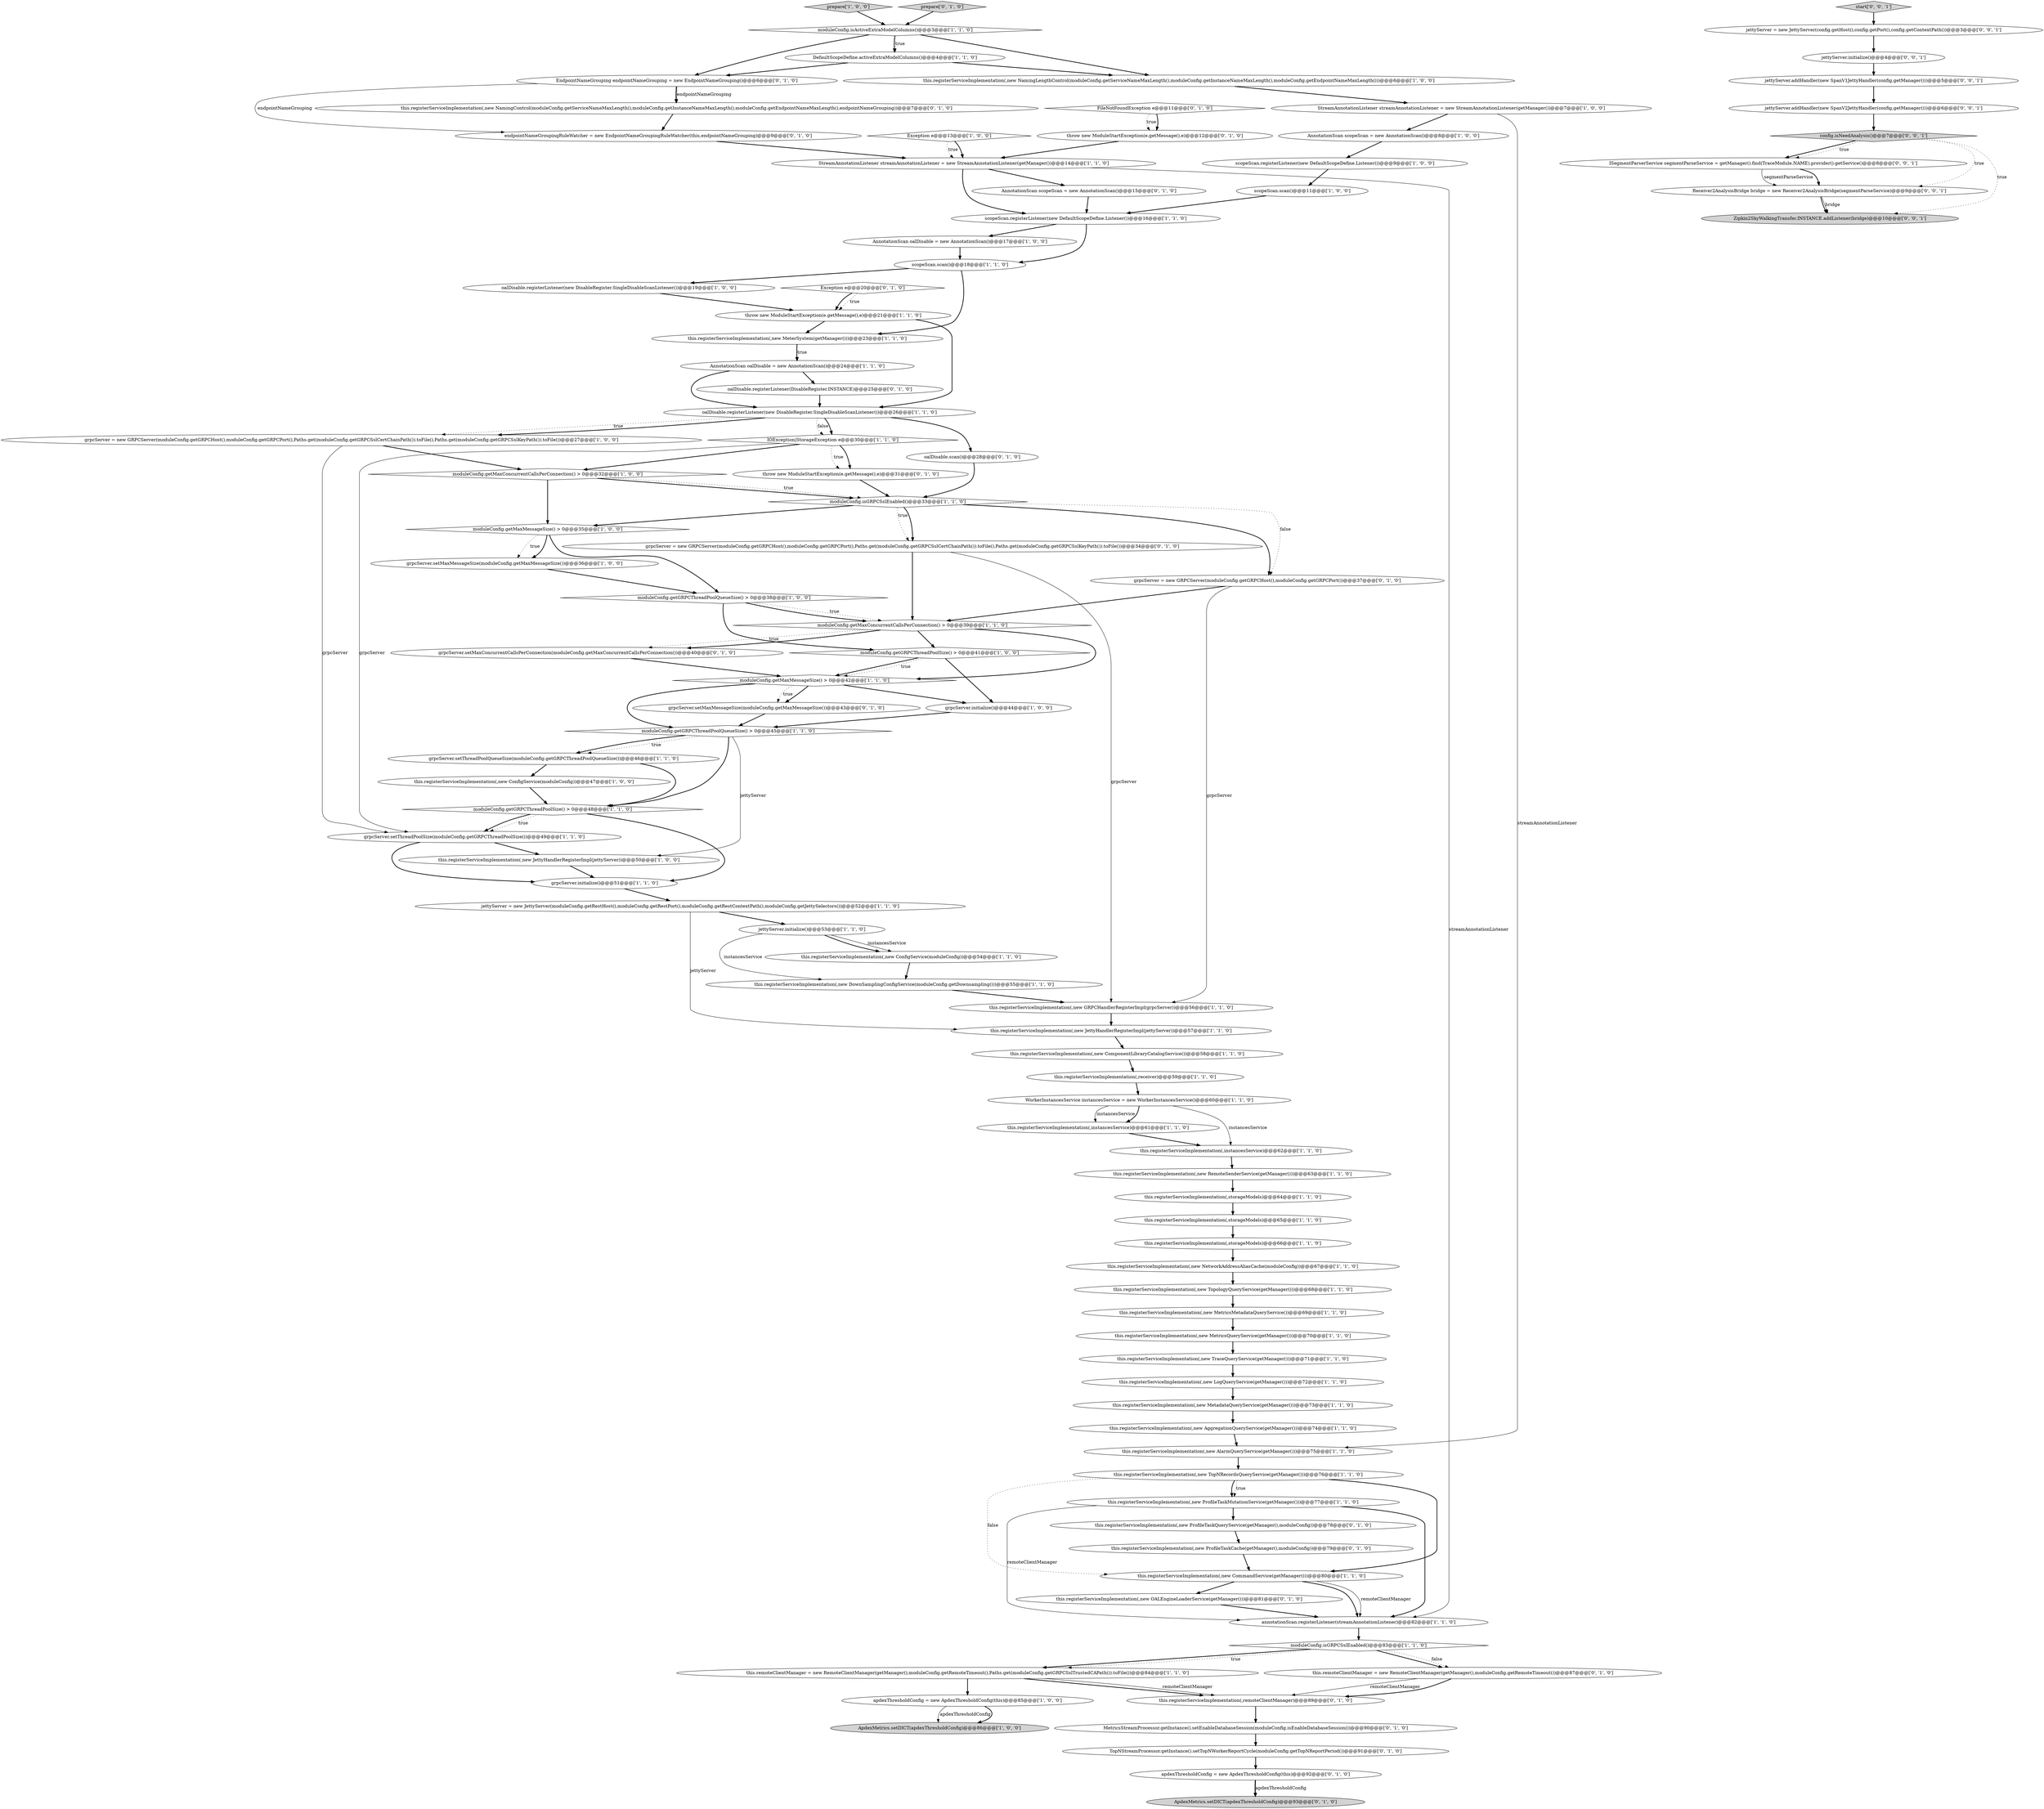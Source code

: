 digraph {
86 [style = filled, label = "oalDisable.scan()@@@28@@@['0', '1', '0']", fillcolor = white, shape = ellipse image = "AAA0AAABBB2BBB"];
67 [style = filled, label = "this.registerServiceImplementation(,new MetadataQueryService(getManager()))@@@73@@@['1', '1', '0']", fillcolor = white, shape = ellipse image = "AAA0AAABBB1BBB"];
65 [style = filled, label = "AnnotationScan scopeScan = new AnnotationScan()@@@8@@@['1', '0', '0']", fillcolor = white, shape = ellipse image = "AAA0AAABBB1BBB"];
18 [style = filled, label = "this.registerServiceImplementation(,new AlarmQueryService(getManager()))@@@75@@@['1', '1', '0']", fillcolor = white, shape = ellipse image = "AAA0AAABBB1BBB"];
55 [style = filled, label = "prepare['1', '0', '0']", fillcolor = lightgray, shape = diamond image = "AAA0AAABBB1BBB"];
49 [style = filled, label = "moduleConfig.getGRPCThreadPoolQueueSize() > 0@@@45@@@['1', '1', '0']", fillcolor = white, shape = diamond image = "AAA0AAABBB1BBB"];
79 [style = filled, label = "grpcServer.setMaxMessageSize(moduleConfig.getMaxMessageSize())@@@43@@@['0', '1', '0']", fillcolor = white, shape = ellipse image = "AAA0AAABBB2BBB"];
47 [style = filled, label = "oalDisable.registerListener(new DisableRegister.SingleDisableScanListener())@@@19@@@['1', '0', '0']", fillcolor = white, shape = ellipse image = "AAA0AAABBB1BBB"];
38 [style = filled, label = "moduleConfig.getMaxConcurrentCallsPerConnection() > 0@@@39@@@['1', '1', '0']", fillcolor = white, shape = diamond image = "AAA0AAABBB1BBB"];
100 [style = filled, label = "ISegmentParserService segmentParseService = getManager().find(TraceModule.NAME).provider().getService()@@@8@@@['0', '0', '1']", fillcolor = white, shape = ellipse image = "AAA0AAABBB3BBB"];
98 [style = filled, label = "start['0', '0', '1']", fillcolor = lightgray, shape = diamond image = "AAA0AAABBB3BBB"];
45 [style = filled, label = "grpcServer.setMaxMessageSize(moduleConfig.getMaxMessageSize())@@@36@@@['1', '0', '0']", fillcolor = white, shape = ellipse image = "AAA0AAABBB1BBB"];
69 [style = filled, label = "this.registerServiceImplementation(,new ProfileTaskQueryService(getManager(),moduleConfig))@@@78@@@['0', '1', '0']", fillcolor = white, shape = ellipse image = "AAA0AAABBB2BBB"];
51 [style = filled, label = "scopeScan.registerListener(new DefaultScopeDefine.Listener())@@@9@@@['1', '0', '0']", fillcolor = white, shape = ellipse image = "AAA0AAABBB1BBB"];
88 [style = filled, label = "grpcServer.setMaxConcurrentCallsPerConnection(moduleConfig.getMaxConcurrentCallsPerConnection())@@@40@@@['0', '1', '0']", fillcolor = white, shape = ellipse image = "AAA0AAABBB2BBB"];
74 [style = filled, label = "apdexThresholdConfig = new ApdexThresholdConfig(this)@@@92@@@['0', '1', '0']", fillcolor = white, shape = ellipse image = "AAA0AAABBB2BBB"];
90 [style = filled, label = "this.registerServiceImplementation(,new ProfileTaskCache(getManager(),moduleConfig))@@@79@@@['0', '1', '0']", fillcolor = white, shape = ellipse image = "AAA0AAABBB2BBB"];
25 [style = filled, label = "scopeScan.registerListener(new DefaultScopeDefine.Listener())@@@16@@@['1', '1', '0']", fillcolor = white, shape = ellipse image = "AAA0AAABBB1BBB"];
62 [style = filled, label = "this.registerServiceImplementation(,new JettyHandlerRegisterImpl(jettyServer))@@@50@@@['1', '0', '0']", fillcolor = white, shape = ellipse image = "AAA0AAABBB1BBB"];
76 [style = filled, label = "grpcServer = new GRPCServer(moduleConfig.getGRPCHost(),moduleConfig.getGRPCPort(),Paths.get(moduleConfig.getGRPCSslCertChainPath()).toFile(),Paths.get(moduleConfig.getGRPCSslKeyPath()).toFile())@@@34@@@['0', '1', '0']", fillcolor = white, shape = ellipse image = "AAA0AAABBB2BBB"];
15 [style = filled, label = "moduleConfig.isGRPCSslEnabled()@@@33@@@['1', '1', '0']", fillcolor = white, shape = diamond image = "AAA0AAABBB1BBB"];
36 [style = filled, label = "AnnotationScan oalDisable = new AnnotationScan()@@@17@@@['1', '0', '0']", fillcolor = white, shape = ellipse image = "AAA0AAABBB1BBB"];
57 [style = filled, label = "this.registerServiceImplementation(,storageModels)@@@64@@@['1', '1', '0']", fillcolor = white, shape = ellipse image = "AAA0AAABBB1BBB"];
63 [style = filled, label = "grpcServer = new GRPCServer(moduleConfig.getGRPCHost(),moduleConfig.getGRPCPort(),Paths.get(moduleConfig.getGRPCSslCertChainPath()).toFile(),Paths.get(moduleConfig.getGRPCSslKeyPath()).toFile())@@@27@@@['1', '0', '0']", fillcolor = white, shape = ellipse image = "AAA0AAABBB1BBB"];
78 [style = filled, label = "this.registerServiceImplementation(,new OALEngineLoaderService(getManager()))@@@81@@@['0', '1', '0']", fillcolor = white, shape = ellipse image = "AAA0AAABBB2BBB"];
34 [style = filled, label = "scopeScan.scan()@@@18@@@['1', '1', '0']", fillcolor = white, shape = ellipse image = "AAA0AAABBB1BBB"];
84 [style = filled, label = "MetricsStreamProcessor.getInstance().setEnableDatabaseSession(moduleConfig.isEnableDatabaseSession())@@@90@@@['0', '1', '0']", fillcolor = white, shape = ellipse image = "AAA0AAABBB2BBB"];
37 [style = filled, label = "Exception e@@@13@@@['1', '0', '0']", fillcolor = white, shape = diamond image = "AAA0AAABBB1BBB"];
6 [style = filled, label = "this.registerServiceImplementation(,new ProfileTaskMutationService(getManager()))@@@77@@@['1', '1', '0']", fillcolor = white, shape = ellipse image = "AAA0AAABBB1BBB"];
12 [style = filled, label = "moduleConfig.getGRPCThreadPoolSize() > 0@@@41@@@['1', '0', '0']", fillcolor = white, shape = diamond image = "AAA0AAABBB1BBB"];
75 [style = filled, label = "TopNStreamProcessor.getInstance().setTopNWorkerReportCycle(moduleConfig.getTopNReportPeriod())@@@91@@@['0', '1', '0']", fillcolor = white, shape = ellipse image = "AAA0AAABBB2BBB"];
33 [style = filled, label = "throw new ModuleStartException(e.getMessage(),e)@@@21@@@['1', '1', '0']", fillcolor = white, shape = ellipse image = "AAA0AAABBB1BBB"];
7 [style = filled, label = "apdexThresholdConfig = new ApdexThresholdConfig(this)@@@85@@@['1', '0', '0']", fillcolor = white, shape = ellipse image = "AAA0AAABBB1BBB"];
2 [style = filled, label = "moduleConfig.isActiveExtraModelColumns()@@@3@@@['1', '1', '0']", fillcolor = white, shape = diamond image = "AAA0AAABBB1BBB"];
4 [style = filled, label = "this.registerServiceImplementation(,new AggregationQueryService(getManager()))@@@74@@@['1', '1', '0']", fillcolor = white, shape = ellipse image = "AAA0AAABBB1BBB"];
71 [style = filled, label = "grpcServer = new GRPCServer(moduleConfig.getGRPCHost(),moduleConfig.getGRPCPort())@@@37@@@['0', '1', '0']", fillcolor = white, shape = ellipse image = "AAA0AAABBB2BBB"];
16 [style = filled, label = "jettyServer = new JettyServer(moduleConfig.getRestHost(),moduleConfig.getRestPort(),moduleConfig.getRestContextPath(),moduleConfig.getJettySelectors())@@@52@@@['1', '1', '0']", fillcolor = white, shape = ellipse image = "AAA0AAABBB1BBB"];
27 [style = filled, label = "ApdexMetrics.setDICT(apdexThresholdConfig)@@@86@@@['1', '0', '0']", fillcolor = lightgray, shape = ellipse image = "AAA0AAABBB1BBB"];
64 [style = filled, label = "this.registerServiceImplementation(,new TopologyQueryService(getManager()))@@@68@@@['1', '1', '0']", fillcolor = white, shape = ellipse image = "AAA0AAABBB1BBB"];
61 [style = filled, label = "scopeScan.scan()@@@11@@@['1', '0', '0']", fillcolor = white, shape = ellipse image = "AAA0AAABBB1BBB"];
21 [style = filled, label = "grpcServer.initialize()@@@51@@@['1', '1', '0']", fillcolor = white, shape = ellipse image = "AAA0AAABBB1BBB"];
87 [style = filled, label = "this.registerServiceImplementation(,new NamingControl(moduleConfig.getServiceNameMaxLength(),moduleConfig.getInstanceNameMaxLength(),moduleConfig.getEndpointNameMaxLength(),endpointNameGrouping))@@@7@@@['0', '1', '0']", fillcolor = white, shape = ellipse image = "AAA1AAABBB2BBB"];
23 [style = filled, label = "this.remoteClientManager = new RemoteClientManager(getManager(),moduleConfig.getRemoteTimeout(),Paths.get(moduleConfig.getGRPCSslTrustedCAPath()).toFile())@@@84@@@['1', '1', '0']", fillcolor = white, shape = ellipse image = "AAA0AAABBB1BBB"];
41 [style = filled, label = "this.registerServiceImplementation(,receiver)@@@59@@@['1', '1', '0']", fillcolor = white, shape = ellipse image = "AAA0AAABBB1BBB"];
70 [style = filled, label = "this.remoteClientManager = new RemoteClientManager(getManager(),moduleConfig.getRemoteTimeout())@@@87@@@['0', '1', '0']", fillcolor = white, shape = ellipse image = "AAA0AAABBB2BBB"];
19 [style = filled, label = "this.registerServiceImplementation(,new TraceQueryService(getManager()))@@@71@@@['1', '1', '0']", fillcolor = white, shape = ellipse image = "AAA0AAABBB1BBB"];
22 [style = filled, label = "WorkerInstancesService instancesService = new WorkerInstancesService()@@@60@@@['1', '1', '0']", fillcolor = white, shape = ellipse image = "AAA0AAABBB1BBB"];
92 [style = filled, label = "jettyServer.addHandler(new SpanV2JettyHandler(config,getManager()))@@@6@@@['0', '0', '1']", fillcolor = white, shape = ellipse image = "AAA0AAABBB3BBB"];
24 [style = filled, label = "this.registerServiceImplementation(,new ComponentLibraryCatalogService())@@@58@@@['1', '1', '0']", fillcolor = white, shape = ellipse image = "AAA0AAABBB1BBB"];
9 [style = filled, label = "jettyServer.initialize()@@@53@@@['1', '1', '0']", fillcolor = white, shape = ellipse image = "AAA0AAABBB1BBB"];
72 [style = filled, label = "throw new ModuleStartException(e.getMessage(),e)@@@12@@@['0', '1', '0']", fillcolor = white, shape = ellipse image = "AAA1AAABBB2BBB"];
99 [style = filled, label = "jettyServer.addHandler(new SpanV1JettyHandler(config,getManager()))@@@5@@@['0', '0', '1']", fillcolor = white, shape = ellipse image = "AAA0AAABBB3BBB"];
35 [style = filled, label = "moduleConfig.getMaxConcurrentCallsPerConnection() > 0@@@32@@@['1', '0', '0']", fillcolor = white, shape = diamond image = "AAA0AAABBB1BBB"];
73 [style = filled, label = "FileNotFoundException e@@@11@@@['0', '1', '0']", fillcolor = white, shape = diamond image = "AAA1AAABBB2BBB"];
1 [style = filled, label = "this.registerServiceImplementation(,new DownSamplingConfigService(moduleConfig.getDownsampling()))@@@55@@@['1', '1', '0']", fillcolor = white, shape = ellipse image = "AAA0AAABBB1BBB"];
10 [style = filled, label = "this.registerServiceImplementation(,instancesService)@@@62@@@['1', '1', '0']", fillcolor = white, shape = ellipse image = "AAA0AAABBB1BBB"];
14 [style = filled, label = "grpcServer.initialize()@@@44@@@['1', '0', '0']", fillcolor = white, shape = ellipse image = "AAA0AAABBB1BBB"];
48 [style = filled, label = "grpcServer.setThreadPoolSize(moduleConfig.getGRPCThreadPoolSize())@@@49@@@['1', '1', '0']", fillcolor = white, shape = ellipse image = "AAA0AAABBB1BBB"];
56 [style = filled, label = "StreamAnnotationListener streamAnnotationListener = new StreamAnnotationListener(getManager())@@@14@@@['1', '1', '0']", fillcolor = white, shape = ellipse image = "AAA0AAABBB1BBB"];
93 [style = filled, label = "config.isNeedAnalysis()@@@7@@@['0', '0', '1']", fillcolor = lightgray, shape = diamond image = "AAA0AAABBB3BBB"];
30 [style = filled, label = "this.registerServiceImplementation(,new LogQueryService(getManager()))@@@72@@@['1', '1', '0']", fillcolor = white, shape = ellipse image = "AAA0AAABBB1BBB"];
29 [style = filled, label = "grpcServer.setThreadPoolQueueSize(moduleConfig.getGRPCThreadPoolQueueSize())@@@46@@@['1', '1', '0']", fillcolor = white, shape = ellipse image = "AAA0AAABBB1BBB"];
81 [style = filled, label = "oalDisable.registerListener(DisableRegister.INSTANCE)@@@25@@@['0', '1', '0']", fillcolor = white, shape = ellipse image = "AAA0AAABBB2BBB"];
60 [style = filled, label = "annotationScan.registerListener(streamAnnotationListener)@@@82@@@['1', '1', '0']", fillcolor = white, shape = ellipse image = "AAA0AAABBB1BBB"];
43 [style = filled, label = "this.registerServiceImplementation(,new MetricsQueryService(getManager()))@@@70@@@['1', '1', '0']", fillcolor = white, shape = ellipse image = "AAA0AAABBB1BBB"];
80 [style = filled, label = "EndpointNameGrouping endpointNameGrouping = new EndpointNameGrouping()@@@6@@@['0', '1', '0']", fillcolor = white, shape = ellipse image = "AAA0AAABBB2BBB"];
13 [style = filled, label = "this.registerServiceImplementation(,new RemoteSenderService(getManager()))@@@63@@@['1', '1', '0']", fillcolor = white, shape = ellipse image = "AAA0AAABBB1BBB"];
68 [style = filled, label = "ApdexMetrics.setDICT(apdexThresholdConfig)@@@93@@@['0', '1', '0']", fillcolor = lightgray, shape = ellipse image = "AAA0AAABBB2BBB"];
85 [style = filled, label = "AnnotationScan scopeScan = new AnnotationScan()@@@15@@@['0', '1', '0']", fillcolor = white, shape = ellipse image = "AAA0AAABBB2BBB"];
66 [style = filled, label = "this.registerServiceImplementation(,storageModels)@@@65@@@['1', '1', '0']", fillcolor = white, shape = ellipse image = "AAA0AAABBB1BBB"];
39 [style = filled, label = "IOException|StorageException e@@@30@@@['1', '1', '0']", fillcolor = white, shape = diamond image = "AAA0AAABBB1BBB"];
52 [style = filled, label = "moduleConfig.getGRPCThreadPoolQueueSize() > 0@@@38@@@['1', '0', '0']", fillcolor = white, shape = diamond image = "AAA0AAABBB1BBB"];
31 [style = filled, label = "StreamAnnotationListener streamAnnotationListener = new StreamAnnotationListener(getManager())@@@7@@@['1', '0', '0']", fillcolor = white, shape = ellipse image = "AAA0AAABBB1BBB"];
77 [style = filled, label = "endpointNameGroupingRuleWatcher = new EndpointNameGroupingRuleWatcher(this,endpointNameGrouping)@@@9@@@['0', '1', '0']", fillcolor = white, shape = ellipse image = "AAA1AAABBB2BBB"];
96 [style = filled, label = "jettyServer = new JettyServer(config.getHost(),config.getPort(),config.getContextPath())@@@3@@@['0', '0', '1']", fillcolor = white, shape = ellipse image = "AAA0AAABBB3BBB"];
89 [style = filled, label = "prepare['0', '1', '0']", fillcolor = lightgray, shape = diamond image = "AAA0AAABBB2BBB"];
82 [style = filled, label = "Exception e@@@20@@@['0', '1', '0']", fillcolor = white, shape = diamond image = "AAA0AAABBB2BBB"];
3 [style = filled, label = "this.registerServiceImplementation(,new NamingLengthControl(moduleConfig.getServiceNameMaxLength(),moduleConfig.getInstanceNameMaxLength(),moduleConfig.getEndpointNameMaxLength()))@@@6@@@['1', '0', '0']", fillcolor = white, shape = ellipse image = "AAA0AAABBB1BBB"];
44 [style = filled, label = "moduleConfig.isGRPCSslEnabled()@@@83@@@['1', '1', '0']", fillcolor = white, shape = diamond image = "AAA0AAABBB1BBB"];
95 [style = filled, label = "Zipkin2SkyWalkingTransfer.INSTANCE.addListener(bridge)@@@10@@@['0', '0', '1']", fillcolor = lightgray, shape = ellipse image = "AAA0AAABBB3BBB"];
50 [style = filled, label = "moduleConfig.getGRPCThreadPoolSize() > 0@@@48@@@['1', '1', '0']", fillcolor = white, shape = diamond image = "AAA0AAABBB1BBB"];
0 [style = filled, label = "oalDisable.registerListener(new DisableRegister.SingleDisableScanListener())@@@26@@@['1', '1', '0']", fillcolor = white, shape = ellipse image = "AAA0AAABBB1BBB"];
5 [style = filled, label = "this.registerServiceImplementation(,new TopNRecordsQueryService(getManager()))@@@76@@@['1', '1', '0']", fillcolor = white, shape = ellipse image = "AAA0AAABBB1BBB"];
53 [style = filled, label = "this.registerServiceImplementation(,instancesService)@@@61@@@['1', '1', '0']", fillcolor = white, shape = ellipse image = "AAA0AAABBB1BBB"];
94 [style = filled, label = "Receiver2AnalysisBridge bridge = new Receiver2AnalysisBridge(segmentParseService)@@@9@@@['0', '0', '1']", fillcolor = white, shape = ellipse image = "AAA0AAABBB3BBB"];
32 [style = filled, label = "this.registerServiceImplementation(,storageModels)@@@66@@@['1', '1', '0']", fillcolor = white, shape = ellipse image = "AAA0AAABBB1BBB"];
42 [style = filled, label = "this.registerServiceImplementation(,new NetworkAddressAliasCache(moduleConfig))@@@67@@@['1', '1', '0']", fillcolor = white, shape = ellipse image = "AAA0AAABBB1BBB"];
91 [style = filled, label = "this.registerServiceImplementation(,remoteClientManager)@@@89@@@['0', '1', '0']", fillcolor = white, shape = ellipse image = "AAA0AAABBB2BBB"];
97 [style = filled, label = "jettyServer.initialize()@@@4@@@['0', '0', '1']", fillcolor = white, shape = ellipse image = "AAA0AAABBB3BBB"];
28 [style = filled, label = "AnnotationScan oalDisable = new AnnotationScan()@@@24@@@['1', '1', '0']", fillcolor = white, shape = ellipse image = "AAA0AAABBB1BBB"];
20 [style = filled, label = "moduleConfig.getMaxMessageSize() > 0@@@35@@@['1', '0', '0']", fillcolor = white, shape = diamond image = "AAA0AAABBB1BBB"];
46 [style = filled, label = "moduleConfig.getMaxMessageSize() > 0@@@42@@@['1', '1', '0']", fillcolor = white, shape = diamond image = "AAA0AAABBB1BBB"];
8 [style = filled, label = "this.registerServiceImplementation(,new JettyHandlerRegisterImpl(jettyServer))@@@57@@@['1', '1', '0']", fillcolor = white, shape = ellipse image = "AAA0AAABBB1BBB"];
59 [style = filled, label = "this.registerServiceImplementation(,new ConfigService(moduleConfig))@@@54@@@['1', '1', '0']", fillcolor = white, shape = ellipse image = "AAA0AAABBB1BBB"];
17 [style = filled, label = "this.registerServiceImplementation(,new ConfigService(moduleConfig))@@@47@@@['1', '0', '0']", fillcolor = white, shape = ellipse image = "AAA0AAABBB1BBB"];
83 [style = filled, label = "throw new ModuleStartException(e.getMessage(),e)@@@31@@@['0', '1', '0']", fillcolor = white, shape = ellipse image = "AAA0AAABBB2BBB"];
11 [style = filled, label = "this.registerServiceImplementation(,new MeterSystem(getManager()))@@@23@@@['1', '1', '0']", fillcolor = white, shape = ellipse image = "AAA0AAABBB1BBB"];
58 [style = filled, label = "this.registerServiceImplementation(,new MetricsMetadataQueryService())@@@69@@@['1', '1', '0']", fillcolor = white, shape = ellipse image = "AAA0AAABBB1BBB"];
26 [style = filled, label = "DefaultScopeDefine.activeExtraModelColumns()@@@4@@@['1', '1', '0']", fillcolor = white, shape = ellipse image = "AAA0AAABBB1BBB"];
54 [style = filled, label = "this.registerServiceImplementation(,new CommandService(getManager()))@@@80@@@['1', '1', '0']", fillcolor = white, shape = ellipse image = "AAA0AAABBB1BBB"];
40 [style = filled, label = "this.registerServiceImplementation(,new GRPCHandlerRegisterImpl(grpcServer))@@@56@@@['1', '1', '0']", fillcolor = white, shape = ellipse image = "AAA0AAABBB1BBB"];
16->8 [style = solid, label="jettyServer"];
46->79 [style = bold, label=""];
39->48 [style = solid, label="grpcServer"];
50->48 [style = dotted, label="true"];
44->23 [style = bold, label=""];
7->27 [style = solid, label="apdexThresholdConfig"];
47->33 [style = bold, label=""];
6->60 [style = bold, label=""];
17->50 [style = bold, label=""];
28->81 [style = bold, label=""];
9->59 [style = solid, label="instancesService"];
56->25 [style = bold, label=""];
76->40 [style = solid, label="grpcServer"];
0->63 [style = dotted, label="true"];
58->43 [style = bold, label=""];
5->54 [style = bold, label=""];
63->35 [style = bold, label=""];
57->66 [style = bold, label=""];
63->48 [style = solid, label="grpcServer"];
56->85 [style = bold, label=""];
62->21 [style = bold, label=""];
61->25 [style = bold, label=""];
46->79 [style = dotted, label="true"];
48->62 [style = bold, label=""];
29->17 [style = bold, label=""];
64->58 [style = bold, label=""];
12->46 [style = bold, label=""];
90->54 [style = bold, label=""];
20->52 [style = bold, label=""];
73->72 [style = bold, label=""];
89->2 [style = bold, label=""];
80->87 [style = solid, label="endpointNameGrouping"];
22->10 [style = solid, label="instancesService"];
38->88 [style = dotted, label="true"];
20->45 [style = dotted, label="true"];
28->0 [style = bold, label=""];
5->6 [style = bold, label=""];
56->60 [style = solid, label="streamAnnotationListener"];
71->40 [style = solid, label="grpcServer"];
65->51 [style = bold, label=""];
6->69 [style = bold, label=""];
42->64 [style = bold, label=""];
80->77 [style = solid, label="endpointNameGrouping"];
15->76 [style = dotted, label="true"];
73->72 [style = dotted, label="true"];
15->71 [style = dotted, label="false"];
60->44 [style = bold, label=""];
29->50 [style = bold, label=""];
2->26 [style = bold, label=""];
49->29 [style = dotted, label="true"];
40->8 [style = bold, label=""];
12->14 [style = bold, label=""];
39->35 [style = bold, label=""];
33->11 [style = bold, label=""];
44->23 [style = dotted, label="true"];
37->56 [style = bold, label=""];
25->34 [style = bold, label=""];
39->83 [style = bold, label=""];
79->49 [style = bold, label=""];
66->32 [style = bold, label=""];
67->4 [style = bold, label=""];
38->46 [style = bold, label=""];
6->60 [style = solid, label="remoteClientManager"];
2->3 [style = bold, label=""];
59->1 [style = bold, label=""];
52->38 [style = dotted, label="true"];
75->74 [style = bold, label=""];
1->40 [style = bold, label=""];
43->19 [style = bold, label=""];
14->49 [style = bold, label=""];
41->22 [style = bold, label=""];
49->29 [style = bold, label=""];
35->15 [style = bold, label=""];
15->20 [style = bold, label=""];
45->52 [style = bold, label=""];
100->94 [style = bold, label=""];
82->33 [style = bold, label=""];
74->68 [style = bold, label=""];
26->3 [style = bold, label=""];
11->28 [style = bold, label=""];
52->12 [style = bold, label=""];
30->67 [style = bold, label=""];
83->15 [style = bold, label=""];
7->27 [style = bold, label=""];
100->94 [style = solid, label="segmentParseService"];
84->75 [style = bold, label=""];
35->20 [style = bold, label=""];
80->87 [style = bold, label=""];
91->84 [style = bold, label=""];
0->39 [style = dotted, label="false"];
48->21 [style = bold, label=""];
9->59 [style = bold, label=""];
25->36 [style = bold, label=""];
0->39 [style = bold, label=""];
21->16 [style = bold, label=""];
23->91 [style = bold, label=""];
55->2 [style = bold, label=""];
94->95 [style = solid, label="bridge"];
87->77 [style = bold, label=""];
31->18 [style = solid, label="streamAnnotationListener"];
49->62 [style = solid, label="jettyServer"];
93->100 [style = bold, label=""];
93->94 [style = dotted, label="true"];
51->61 [style = bold, label=""];
32->42 [style = bold, label=""];
5->54 [style = dotted, label="false"];
2->26 [style = dotted, label="true"];
46->14 [style = bold, label=""];
93->100 [style = dotted, label="true"];
3->31 [style = bold, label=""];
10->13 [style = bold, label=""];
99->92 [style = bold, label=""];
85->25 [style = bold, label=""];
12->46 [style = dotted, label="true"];
44->70 [style = bold, label=""];
97->99 [style = bold, label=""];
69->90 [style = bold, label=""];
13->57 [style = bold, label=""];
22->53 [style = solid, label="instancesService"];
8->24 [style = bold, label=""];
26->80 [style = bold, label=""];
96->97 [style = bold, label=""];
81->0 [style = bold, label=""];
54->60 [style = bold, label=""];
54->60 [style = solid, label="remoteClientManager"];
53->10 [style = bold, label=""];
76->38 [style = bold, label=""];
4->18 [style = bold, label=""];
44->70 [style = dotted, label="false"];
70->91 [style = solid, label="remoteClientManager"];
54->78 [style = bold, label=""];
46->49 [style = bold, label=""];
34->47 [style = bold, label=""];
98->96 [style = bold, label=""];
23->91 [style = solid, label="remoteClientManager"];
19->30 [style = bold, label=""];
15->71 [style = bold, label=""];
39->83 [style = dotted, label="true"];
31->65 [style = bold, label=""];
35->15 [style = dotted, label="true"];
18->5 [style = bold, label=""];
0->86 [style = bold, label=""];
34->11 [style = bold, label=""];
94->95 [style = bold, label=""];
50->48 [style = bold, label=""];
78->60 [style = bold, label=""];
11->28 [style = dotted, label="true"];
92->93 [style = bold, label=""];
15->76 [style = bold, label=""];
52->38 [style = bold, label=""];
82->33 [style = dotted, label="true"];
38->12 [style = bold, label=""];
20->45 [style = bold, label=""];
71->38 [style = bold, label=""];
72->56 [style = bold, label=""];
50->21 [style = bold, label=""];
70->91 [style = bold, label=""];
5->6 [style = dotted, label="true"];
38->88 [style = bold, label=""];
24->41 [style = bold, label=""];
36->34 [style = bold, label=""];
93->95 [style = dotted, label="true"];
9->1 [style = solid, label="instancesService"];
77->56 [style = bold, label=""];
88->46 [style = bold, label=""];
86->15 [style = bold, label=""];
23->7 [style = bold, label=""];
37->56 [style = dotted, label="true"];
0->63 [style = bold, label=""];
22->53 [style = bold, label=""];
33->0 [style = bold, label=""];
2->80 [style = bold, label=""];
49->50 [style = bold, label=""];
74->68 [style = solid, label="apdexThresholdConfig"];
16->9 [style = bold, label=""];
}

